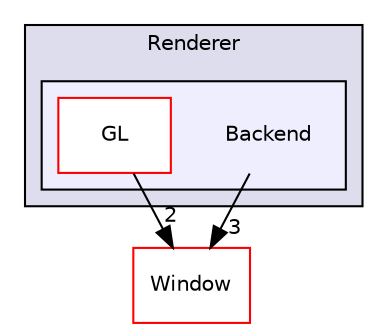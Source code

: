 digraph "Source/Engine/Renderer/Backend" {
  compound=true
  node [ fontsize="10", fontname="Helvetica"];
  edge [ labelfontsize="10", labelfontname="Helvetica"];
  subgraph clusterdir_737254cceba0681fc4e88d7cc6242542 {
    graph [ bgcolor="#ddddee", pencolor="black", label="Renderer" fontname="Helvetica", fontsize="10", URL="dir_737254cceba0681fc4e88d7cc6242542.html"]
  subgraph clusterdir_c79c6c033d027c17eaa1f2b1380a450e {
    graph [ bgcolor="#eeeeff", pencolor="black", label="" URL="dir_c79c6c033d027c17eaa1f2b1380a450e.html"];
    dir_c79c6c033d027c17eaa1f2b1380a450e [shape=plaintext label="Backend"];
    dir_5ea1675ee454ea0208103cffd4078dab [shape=box label="GL" color="red" fillcolor="white" style="filled" URL="dir_5ea1675ee454ea0208103cffd4078dab.html"];
  }
  }
  dir_6249dbc872e1df93bb88af11b73463dc [shape=box label="Window" fillcolor="white" style="filled" color="red" URL="dir_6249dbc872e1df93bb88af11b73463dc.html"];
  dir_c79c6c033d027c17eaa1f2b1380a450e->dir_6249dbc872e1df93bb88af11b73463dc [headlabel="3", labeldistance=1.5 headhref="dir_000005_000008.html"];
  dir_5ea1675ee454ea0208103cffd4078dab->dir_6249dbc872e1df93bb88af11b73463dc [headlabel="2", labeldistance=1.5 headhref="dir_000006_000008.html"];
}
